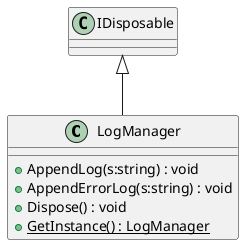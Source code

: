 @startuml
class LogManager {
    + AppendLog(s:string) : void
    + AppendErrorLog(s:string) : void
    + Dispose() : void
    + {static} GetInstance() : LogManager
}
IDisposable <|-- LogManager
@enduml
